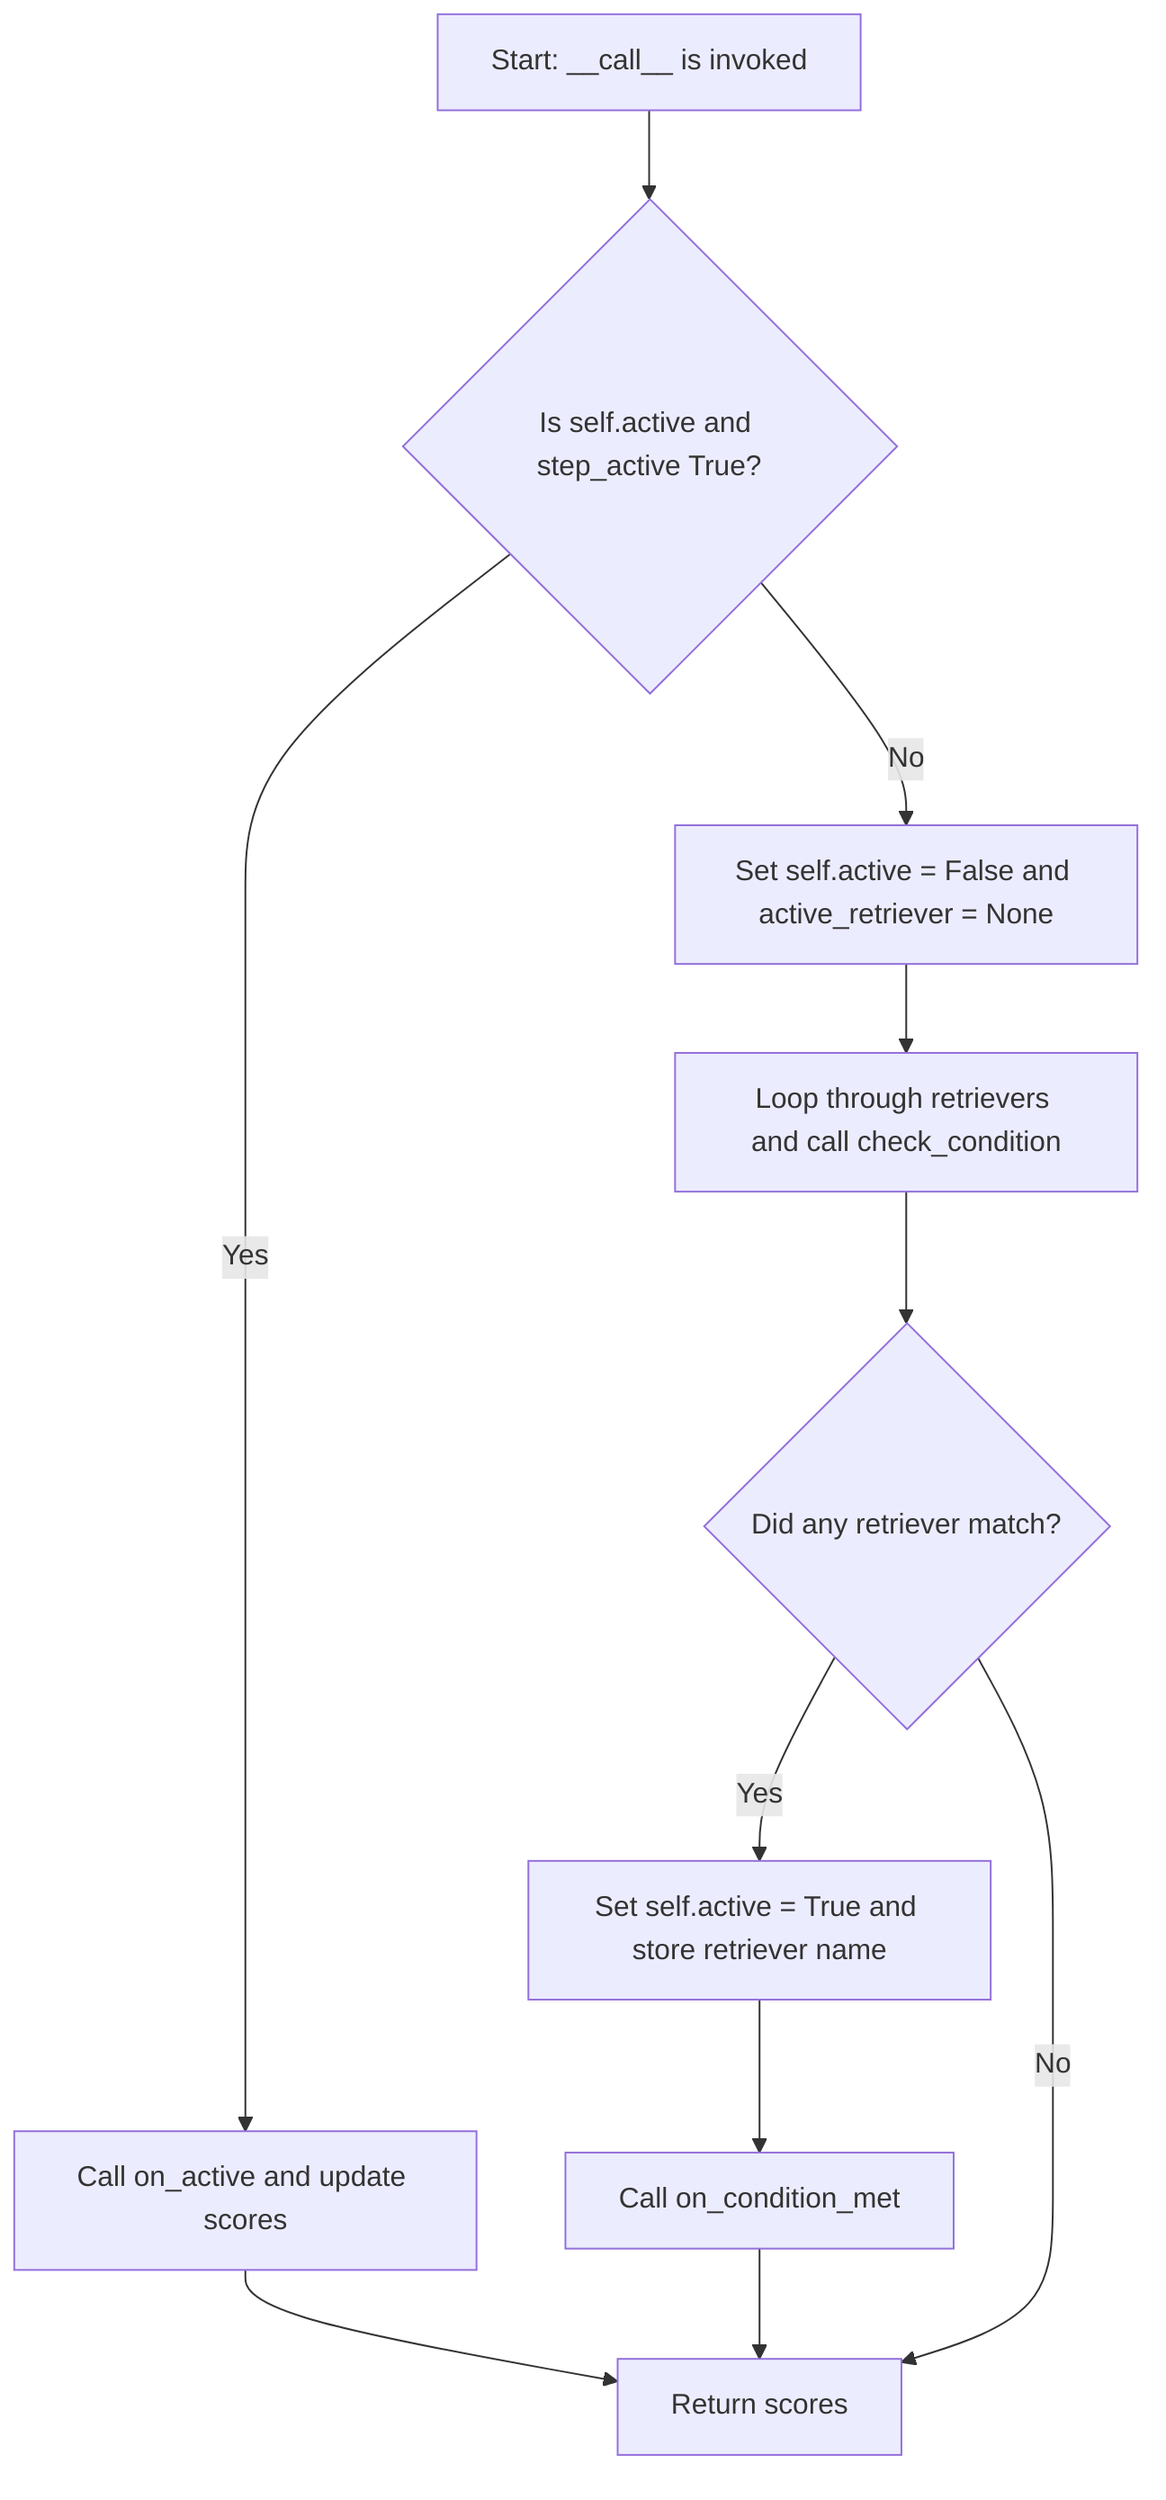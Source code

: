 flowchart TD
    A[Start: __call__ is invoked]
    B{Is self.active and step_active True?}
    C[Call on_active and update scores]
    D[Set self.active = False and active_retriever = None]
    E[Loop through retrievers and call check_condition]
    F{Did any retriever match?}
    G[Set self.active = True and store retriever name]
    H[Call on_condition_met]
    I[Return scores]

    A --> B
    B -->|Yes| C --> I
    B -->|No| D --> E --> F
    F -->|Yes| G --> H --> I
    F -->|No| I